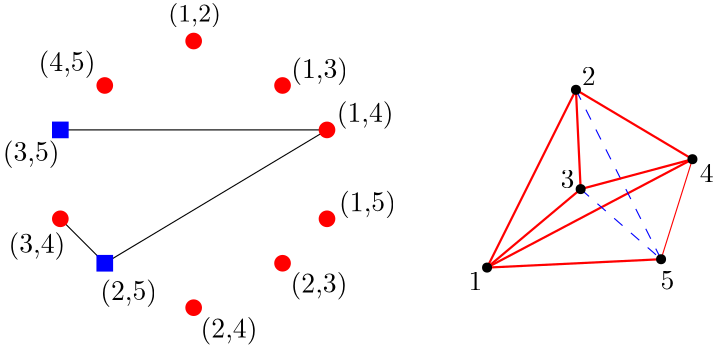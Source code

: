 <?xml version="1.0"?>
<!DOCTYPE ipe SYSTEM "ipe.dtd">
<ipe version="70206" creator="Ipe 7.2.7">
<info created="D:20190531130134" modified="D:20190604201525"/>
<ipestyle name="basic">
<symbol name="arrow/arc(spx)">
<path stroke="sym-stroke" fill="sym-stroke" pen="sym-pen">
0 0 m
-1 0.333 l
-1 -0.333 l
h
</path>
</symbol>
<symbol name="arrow/farc(spx)">
<path stroke="sym-stroke" fill="white" pen="sym-pen">
0 0 m
-1 0.333 l
-1 -0.333 l
h
</path>
</symbol>
<symbol name="arrow/ptarc(spx)">
<path stroke="sym-stroke" fill="sym-stroke" pen="sym-pen">
0 0 m
-1 0.333 l
-0.8 0 l
-1 -0.333 l
h
</path>
</symbol>
<symbol name="arrow/fptarc(spx)">
<path stroke="sym-stroke" fill="white" pen="sym-pen">
0 0 m
-1 0.333 l
-0.8 0 l
-1 -0.333 l
h
</path>
</symbol>
<symbol name="mark/circle(sx)" transformations="translations">
<path fill="sym-stroke">
0.6 0 0 0.6 0 0 e
0.4 0 0 0.4 0 0 e
</path>
</symbol>
<symbol name="mark/disk(sx)" transformations="translations">
<path fill="sym-stroke">
0.6 0 0 0.6 0 0 e
</path>
</symbol>
<symbol name="mark/fdisk(sfx)" transformations="translations">
<group>
<path fill="sym-fill">
0.5 0 0 0.5 0 0 e
</path>
<path fill="sym-stroke" fillrule="eofill">
0.6 0 0 0.6 0 0 e
0.4 0 0 0.4 0 0 e
</path>
</group>
</symbol>
<symbol name="mark/box(sx)" transformations="translations">
<path fill="sym-stroke" fillrule="eofill">
-0.6 -0.6 m
0.6 -0.6 l
0.6 0.6 l
-0.6 0.6 l
h
-0.4 -0.4 m
0.4 -0.4 l
0.4 0.4 l
-0.4 0.4 l
h
</path>
</symbol>
<symbol name="mark/square(sx)" transformations="translations">
<path fill="sym-stroke">
-0.6 -0.6 m
0.6 -0.6 l
0.6 0.6 l
-0.6 0.6 l
h
</path>
</symbol>
<symbol name="mark/fsquare(sfx)" transformations="translations">
<group>
<path fill="sym-fill">
-0.5 -0.5 m
0.5 -0.5 l
0.5 0.5 l
-0.5 0.5 l
h
</path>
<path fill="sym-stroke" fillrule="eofill">
-0.6 -0.6 m
0.6 -0.6 l
0.6 0.6 l
-0.6 0.6 l
h
-0.4 -0.4 m
0.4 -0.4 l
0.4 0.4 l
-0.4 0.4 l
h
</path>
</group>
</symbol>
<symbol name="mark/cross(sx)" transformations="translations">
<group>
<path fill="sym-stroke">
-0.43 -0.57 m
0.57 0.43 l
0.43 0.57 l
-0.57 -0.43 l
h
</path>
<path fill="sym-stroke">
-0.43 0.57 m
0.57 -0.43 l
0.43 -0.57 l
-0.57 0.43 l
h
</path>
</group>
</symbol>
<symbol name="arrow/fnormal(spx)">
<path stroke="sym-stroke" fill="white" pen="sym-pen">
0 0 m
-1 0.333 l
-1 -0.333 l
h
</path>
</symbol>
<symbol name="arrow/pointed(spx)">
<path stroke="sym-stroke" fill="sym-stroke" pen="sym-pen">
0 0 m
-1 0.333 l
-0.8 0 l
-1 -0.333 l
h
</path>
</symbol>
<symbol name="arrow/fpointed(spx)">
<path stroke="sym-stroke" fill="white" pen="sym-pen">
0 0 m
-1 0.333 l
-0.8 0 l
-1 -0.333 l
h
</path>
</symbol>
<symbol name="arrow/linear(spx)">
<path stroke="sym-stroke" pen="sym-pen">
-1 0.333 m
0 0 l
-1 -0.333 l
</path>
</symbol>
<symbol name="arrow/fdouble(spx)">
<path stroke="sym-stroke" fill="white" pen="sym-pen">
0 0 m
-1 0.333 l
-1 -0.333 l
h
-1 0 m
-2 0.333 l
-2 -0.333 l
h
</path>
</symbol>
<symbol name="arrow/double(spx)">
<path stroke="sym-stroke" fill="sym-stroke" pen="sym-pen">
0 0 m
-1 0.333 l
-1 -0.333 l
h
-1 0 m
-2 0.333 l
-2 -0.333 l
h
</path>
</symbol>
<pen name="heavier" value="0.8"/>
<pen name="fat" value="1.2"/>
<pen name="ultrafat" value="2"/>
<symbolsize name="large" value="5"/>
<symbolsize name="small" value="2"/>
<symbolsize name="tiny" value="1.1"/>
<arrowsize name="large" value="10"/>
<arrowsize name="small" value="5"/>
<arrowsize name="tiny" value="3"/>
<color name="red" value="1 0 0"/>
<color name="green" value="0 1 0"/>
<color name="blue" value="0 0 1"/>
<color name="yellow" value="1 1 0"/>
<color name="orange" value="1 0.647 0"/>
<color name="gold" value="1 0.843 0"/>
<color name="purple" value="0.627 0.125 0.941"/>
<color name="gray" value="0.745"/>
<color name="brown" value="0.647 0.165 0.165"/>
<color name="navy" value="0 0 0.502"/>
<color name="pink" value="1 0.753 0.796"/>
<color name="seagreen" value="0.18 0.545 0.341"/>
<color name="turquoise" value="0.251 0.878 0.816"/>
<color name="violet" value="0.933 0.51 0.933"/>
<color name="darkblue" value="0 0 0.545"/>
<color name="darkcyan" value="0 0.545 0.545"/>
<color name="darkgray" value="0.663"/>
<color name="darkgreen" value="0 0.392 0"/>
<color name="darkmagenta" value="0.545 0 0.545"/>
<color name="darkorange" value="1 0.549 0"/>
<color name="darkred" value="0.545 0 0"/>
<color name="lightblue" value="0.678 0.847 0.902"/>
<color name="lightcyan" value="0.878 1 1"/>
<color name="lightgray" value="0.827"/>
<color name="lightgreen" value="0.565 0.933 0.565"/>
<color name="lightyellow" value="1 1 0.878"/>
<dashstyle name="dashed" value="[4] 0"/>
<dashstyle name="dotted" value="[1 3] 0"/>
<dashstyle name="dash dotted" value="[4 2 1 2] 0"/>
<dashstyle name="dash dot dotted" value="[4 2 1 2 1 2] 0"/>
<textsize name="large" value="\large"/>
<textsize name="Large" value="\Large"/>
<textsize name="LARGE" value="\LARGE"/>
<textsize name="huge" value="\huge"/>
<textsize name="Huge" value="\Huge"/>
<textsize name="small" value="\small"/>
<textsize name="footnote" value="\footnotesize"/>
<textsize name="tiny" value="\tiny"/>
<textstyle name="center" begin="\begin{center}" end="\end{center}"/>
<textstyle name="itemize" begin="\begin{itemize}" end="\end{itemize}"/>
<textstyle name="item" begin="\begin{itemize}\item{}" end="\end{itemize}"/>
<gridsize name="4 pts" value="4"/>
<gridsize name="8 pts (~3 mm)" value="8"/>
<gridsize name="16 pts (~6 mm)" value="16"/>
<gridsize name="32 pts (~12 mm)" value="32"/>
<gridsize name="10 pts (~3.5 mm)" value="10"/>
<gridsize name="20 pts (~7 mm)" value="20"/>
<gridsize name="14 pts (~5 mm)" value="14"/>
<gridsize name="28 pts (~10 mm)" value="28"/>
<gridsize name="56 pts (~20 mm)" value="56"/>
<anglesize name="90 deg" value="90"/>
<anglesize name="60 deg" value="60"/>
<anglesize name="45 deg" value="45"/>
<anglesize name="30 deg" value="30"/>
<anglesize name="22.5 deg" value="22.5"/>
<opacity name="10%" value="0.1"/>
<opacity name="30%" value="0.3"/>
<opacity name="50%" value="0.5"/>
<opacity name="75%" value="0.75"/>
<tiling name="falling" angle="-60" step="4" width="1"/>
<tiling name="rising" angle="30" step="4" width="1"/>
</ipestyle>
<page>
<layer name="alpha"/>
<view layers="alpha" active="alpha"/>
<path layer="alpha" matrix="1 0 0 1 301.81 -4.55166" stroke="red" pen="heavier">
112 704 m
144 768 l
</path>
<path matrix="1 0 0 1 301.81 -4.55166" stroke="red" pen="heavier">
112 704 m
185.941 743.02 l
</path>
<path matrix="1 0 0 1 301.81 -4.55166" stroke="red" pen="heavier">
112 704 m
145.697 732.253 l
</path>
<path matrix="1 0 0 1 301.81 -4.55166" stroke="red" pen="heavier">
112 704 m
174.644 707.012 l
</path>
<path matrix="1 0 0 1 301.81 -4.55166" stroke="red" pen="heavier">
144 768 m
185.941 743.02 l
</path>
<path matrix="1 0 0 1 301.81 -4.55166" stroke="red" pen="heavier">
144 768 m
145.697 732.253 l
</path>
<path matrix="1 0 0 1 301.81 -4.55166" stroke="blue" dash="dashed">
144 768 m
174.644 707.012 l
</path>
<path matrix="1 0 0 1 301.81 -4.55166" stroke="red" pen="heavier">
185.941 743.02 m
145.697 732.253 l
</path>
<path matrix="1 0 0 1 301.81 -4.55166" stroke="red">
185.941 743.02 m
174.644 707.012 l
</path>
<path matrix="1 0 0 1 301.81 -4.55166" stroke="blue" dash="dashed">
145.697 732.253 m
174.644 707.012 l
</path>
<text matrix="1 0 0 1 295.103 -12.671" transformations="translations" pos="112 704" stroke="black" type="label" width="4.981" height="6.42" depth="0" valign="baseline">1</text>
<text matrix="1 0 0 1 303.928 -2.96309" transformations="translations" pos="144 768" stroke="black" type="label" width="4.981" height="6.42" depth="0" valign="baseline">2</text>
<text matrix="1 0 0 1 294.573 -4.19865" transformations="translations" pos="145.697 732.253" stroke="black" type="label" width="4.981" height="6.42" depth="0" valign="baseline">3</text>
<text matrix="1 0 0 1 304.458 -12.8475" transformations="translations" pos="185.941 743.02" stroke="black" type="label" width="4.981" height="6.42" depth="0" valign="baseline">4</text>
<text matrix="1 0 0 1 301.634 -15.4952" transformations="translations" pos="174.644 707.012" stroke="black" type="label" width="4.981" height="6.42" depth="0" valign="baseline">5</text>
<use matrix="1 0 0 1 196.189 317.011" name="mark/disk(sx)" pos="112 368" size="large" stroke="red"/>
<use matrix="1 0 0 1 196.189 301.011" name="mark/disk(sx)" pos="112 480" size="large" stroke="red"/>
<use matrix="1 0 0 1 196.189 317.011" name="mark/disk(sx)" pos="160 400" size="large" stroke="red"/>
<use matrix="1 0 0 1 180.189 333.011" name="mark/disk(sx)" pos="160 368" size="large" stroke="red"/>
<use matrix="1 0 0 1 196.189 301.011" name="mark/disk(sx)" pos="80 464" size="large" stroke="red"/>
<use matrix="1 0 0 1 196.189 301.011" name="mark/disk(sx)" pos="144 464" size="large" stroke="red"/>
<text matrix="1 0 0 1 171.073 324.055" transformations="translations" pos="128 464" stroke="black" type="label" width="18.943" height="6.726" depth="2.24" valign="baseline" size="small">(1,2)</text>
<text matrix="1 0 0 1 183.297 319.704" transformations="translations" pos="160 448" stroke="black" type="label" width="20.479" height="7.473" depth="2.49" valign="baseline">(1,3)</text>
<text matrix="1 0 0 1 183.711 319.911" transformations="translations" pos="176 432" stroke="black" type="label" width="20.479" height="7.473" depth="2.49" valign="baseline">(1,4)</text>
<text matrix="1 0 0 1 184.54 319.704" transformations="translations" pos="176 400" stroke="black" type="label" width="20.479" height="7.473" depth="2.49" valign="baseline">(1,5)</text>
<text matrix="1 0 0 1 183.09 306.445" transformations="translations" pos="160 384" stroke="black" type="label" width="20.479" height="7.473" depth="2.49" valign="baseline">(2,3)</text>
<text matrix="1 0 0 1 182.675 306.238" transformations="translations" pos="128 368" stroke="black" type="label" width="20.479" height="7.473" depth="2.49" valign="baseline">(2,4)</text>
<text matrix="1 0 0 1 178.532 303.751" transformations="translations" pos="96 384" stroke="black" type="label" width="20.479" height="7.473" depth="2.49" valign="baseline">(2,5)</text>
<text matrix="1 0 0 1 161.543 304.787" transformations="translations" pos="80 400" stroke="black" type="label" width="20.479" height="7.473" depth="2.49" valign="baseline">(3,4)</text>
<text matrix="1 0 0 1 159.471 305.823" transformations="translations" pos="80 432" stroke="black" type="label" width="20.479" height="7.473" depth="2.49" valign="baseline">(3,5)</text>
<text matrix="1 0 0 1 156.364 322.19" transformations="translations" pos="96 448" stroke="black" type="label" width="20.479" height="7.473" depth="2.49" valign="baseline">(4,5)</text>
<path stroke="black">
260.189 717.011 m
276.189 701.011 l
260.189 717.011 l
</path>
<path stroke="black">
356.189 749.011 m
276.189 701.011 l
</path>
<path stroke="black">
260.189 749.011 m
356.189 749.011 l
</path>
<use matrix="1 0 0 1 301.81 -4.55166" name="mark/disk(sx)" pos="144 768" size="normal" stroke="black"/>
<use matrix="1 0 0 1 343.751 18.4679" name="mark/disk(sx)" pos="144 720" size="normal" stroke="black"/>
<use matrix="1 0 0 1 284.455 14.4603" name="mark/disk(sx)" pos="192 688" size="normal" stroke="black"/>
<use matrix="1 0 0 1 287.507 23.7009" name="mark/disk(sx)" pos="160 704" size="normal" stroke="black"/>
<use matrix="1 0 0 1 301.81 -4.55166" name="mark/disk(sx)" pos="112 704" size="normal" stroke="black"/>
<use matrix="1 0 0 1 196.189 301.011" name="mark/square(sx)" pos="64 448" size="large" stroke="blue"/>
<use matrix="1 0 0 1 196.189 317.011" name="mark/disk(sx)" pos="64 400" size="large" stroke="red"/>
<use matrix="1 0 0 1 196.189 333.011" name="mark/square(sx)" pos="80 368" size="large" stroke="blue"/>
<use matrix="1 0 0 1 196.189 301.011" name="mark/disk(sx)" pos="160 448" size="large" stroke="red"/>
</page>
</ipe>
